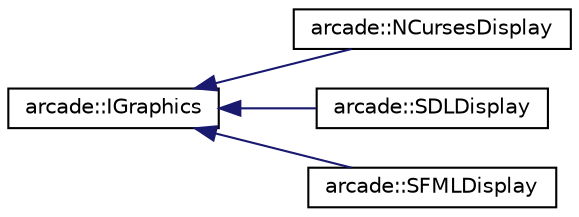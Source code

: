 digraph "Graphical Class Hierarchy"
{
 // LATEX_PDF_SIZE
  edge [fontname="Helvetica",fontsize="10",labelfontname="Helvetica",labelfontsize="10"];
  node [fontname="Helvetica",fontsize="10",shape=record];
  rankdir="LR";
  Node0 [label="arcade::IGraphics",height=0.2,width=0.4,color="black", fillcolor="white", style="filled",URL="$classarcade_1_1IGraphics.html",tooltip=" "];
  Node0 -> Node1 [dir="back",color="midnightblue",fontsize="10",style="solid",fontname="Helvetica"];
  Node1 [label="arcade::NCursesDisplay",height=0.2,width=0.4,color="black", fillcolor="white", style="filled",URL="$classarcade_1_1NCursesDisplay.html",tooltip=" "];
  Node0 -> Node2 [dir="back",color="midnightblue",fontsize="10",style="solid",fontname="Helvetica"];
  Node2 [label="arcade::SDLDisplay",height=0.2,width=0.4,color="black", fillcolor="white", style="filled",URL="$classarcade_1_1SDLDisplay.html",tooltip=" "];
  Node0 -> Node3 [dir="back",color="midnightblue",fontsize="10",style="solid",fontname="Helvetica"];
  Node3 [label="arcade::SFMLDisplay",height=0.2,width=0.4,color="black", fillcolor="white", style="filled",URL="$classarcade_1_1SFMLDisplay.html",tooltip=" "];
}
